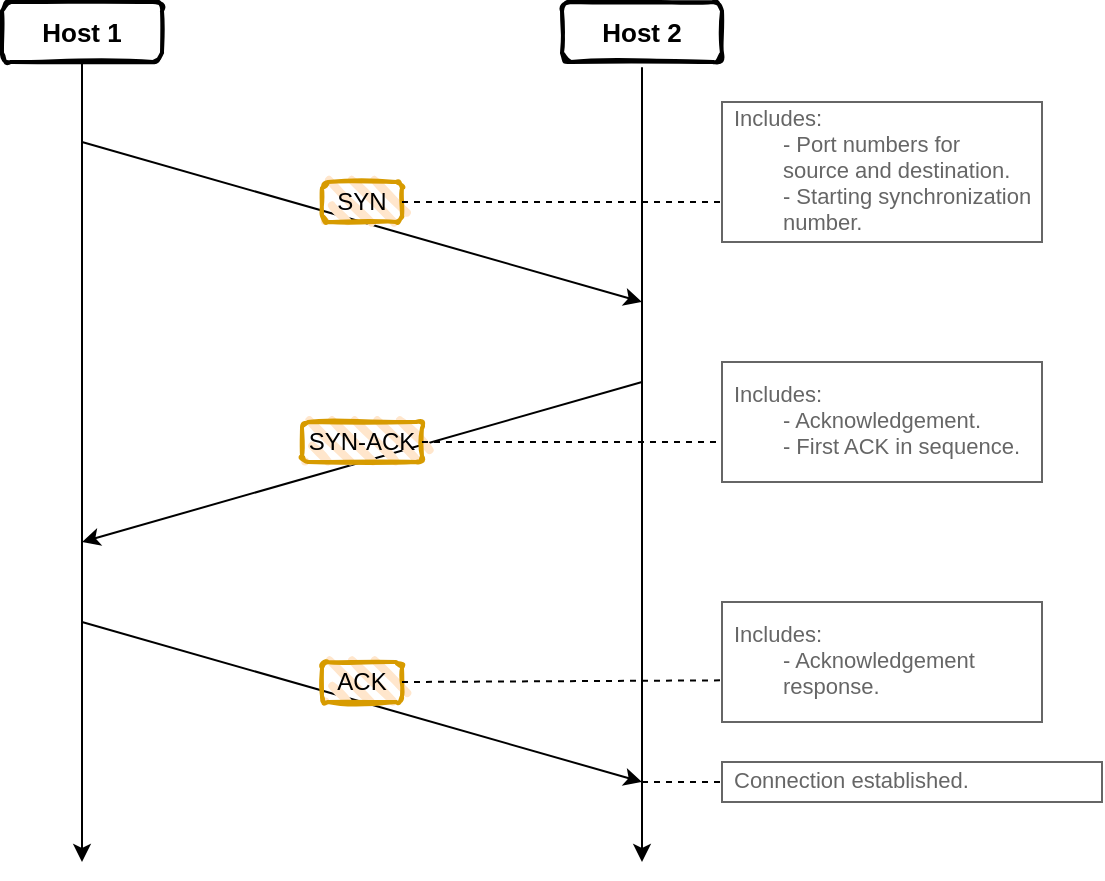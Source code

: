 <mxfile version="22.0.8" type="github">
  <diagram name="Page-1" id="Fre9W52nTvGRokObqQ8m">
    <mxGraphModel dx="1105" dy="596" grid="1" gridSize="10" guides="1" tooltips="1" connect="1" arrows="1" fold="1" page="1" pageScale="1" pageWidth="850" pageHeight="1100" math="0" shadow="0">
      <root>
        <mxCell id="0" />
        <mxCell id="1" parent="0" />
        <mxCell id="kQBGNlBiAI49q5CXOrbh-1" value="" style="endArrow=classic;html=1;rounded=0;" edge="1" parent="1">
          <mxGeometry width="50" height="50" relative="1" as="geometry">
            <mxPoint x="160" y="80" as="sourcePoint" />
            <mxPoint x="160" y="480" as="targetPoint" />
          </mxGeometry>
        </mxCell>
        <mxCell id="kQBGNlBiAI49q5CXOrbh-2" value="" style="endArrow=classic;html=1;rounded=0;" edge="1" parent="1">
          <mxGeometry width="50" height="50" relative="1" as="geometry">
            <mxPoint x="440" y="80" as="sourcePoint" />
            <mxPoint x="440" y="480" as="targetPoint" />
          </mxGeometry>
        </mxCell>
        <mxCell id="kQBGNlBiAI49q5CXOrbh-3" value="&lt;div style=&quot;font-size: 13px;&quot;&gt;Host 1&lt;/div&gt;" style="rounded=1;whiteSpace=wrap;html=1;strokeWidth=2;fillWeight=4;hachureGap=8;hachureAngle=45;sketch=1;fontSize=13;fontStyle=1" vertex="1" parent="1">
          <mxGeometry x="120" y="50" width="80" height="30" as="geometry" />
        </mxCell>
        <mxCell id="kQBGNlBiAI49q5CXOrbh-4" value="Host 2" style="rounded=1;whiteSpace=wrap;html=1;strokeWidth=2;fillWeight=4;hachureGap=8;hachureAngle=45;sketch=1;fontSize=13;fontStyle=1" vertex="1" parent="1">
          <mxGeometry x="400" y="50" width="80" height="30" as="geometry" />
        </mxCell>
        <mxCell id="kQBGNlBiAI49q5CXOrbh-5" value="" style="endArrow=classic;html=1;rounded=0;" edge="1" parent="1">
          <mxGeometry width="50" height="50" relative="1" as="geometry">
            <mxPoint x="160" y="120" as="sourcePoint" />
            <mxPoint x="440" y="200" as="targetPoint" />
          </mxGeometry>
        </mxCell>
        <mxCell id="kQBGNlBiAI49q5CXOrbh-6" value="" style="endArrow=classic;html=1;rounded=0;" edge="1" parent="1">
          <mxGeometry width="50" height="50" relative="1" as="geometry">
            <mxPoint x="440" y="240" as="sourcePoint" />
            <mxPoint x="160" y="320" as="targetPoint" />
          </mxGeometry>
        </mxCell>
        <mxCell id="kQBGNlBiAI49q5CXOrbh-7" value="" style="endArrow=classic;html=1;rounded=0;" edge="1" parent="1">
          <mxGeometry width="50" height="50" relative="1" as="geometry">
            <mxPoint x="160" y="360" as="sourcePoint" />
            <mxPoint x="440" y="440" as="targetPoint" />
          </mxGeometry>
        </mxCell>
        <mxCell id="kQBGNlBiAI49q5CXOrbh-8" value="&lt;div&gt;SYN&lt;/div&gt;" style="rounded=1;whiteSpace=wrap;html=1;strokeWidth=2;fillWeight=4;hachureGap=8;hachureAngle=45;fillColor=#ffe6cc;sketch=1;strokeColor=#d79b00;" vertex="1" parent="1">
          <mxGeometry x="280" y="140" width="40" height="20" as="geometry" />
        </mxCell>
        <mxCell id="kQBGNlBiAI49q5CXOrbh-10" value="&lt;div&gt;SYN-ACK&lt;/div&gt;" style="rounded=1;whiteSpace=wrap;html=1;strokeWidth=2;fillWeight=4;hachureGap=8;hachureAngle=45;fillColor=#ffe6cc;sketch=1;strokeColor=#d79b00;" vertex="1" parent="1">
          <mxGeometry x="270" y="260" width="60" height="20" as="geometry" />
        </mxCell>
        <mxCell id="kQBGNlBiAI49q5CXOrbh-11" value="ACK" style="rounded=1;whiteSpace=wrap;html=1;strokeWidth=2;fillWeight=4;hachureGap=8;hachureAngle=45;fillColor=#ffe6cc;sketch=1;strokeColor=#d79b00;" vertex="1" parent="1">
          <mxGeometry x="280" y="380" width="40" height="20" as="geometry" />
        </mxCell>
        <mxCell id="kQBGNlBiAI49q5CXOrbh-15" value="&lt;div style=&quot;font-size: 11px;&quot;&gt;Includes:&lt;/div&gt;&lt;div style=&quot;font-size: 11px;&quot;&gt;&lt;span style=&quot;white-space: pre; font-size: 11px;&quot;&gt;&#x9;&lt;/span&gt;- Port numbers for &lt;span style=&quot;white-space: pre;&quot;&gt;&#x9;&lt;/span&gt;source and destination.&lt;/div&gt;&lt;div style=&quot;font-size: 11px;&quot;&gt;&lt;span style=&quot;white-space: pre;&quot;&gt;&#x9;&lt;/span&gt;- Starting synchronization &lt;span style=&quot;white-space: pre;&quot;&gt;&#x9;&lt;/span&gt;number.&lt;br style=&quot;font-size: 11px;&quot;&gt;&lt;/div&gt;" style="strokeWidth=1;shadow=0;dashed=0;align=center;html=1;shape=mxgraph.mockup.text.textBox;fontColor=#666666;align=left;fontSize=11;spacingLeft=4;spacingTop=-3;whiteSpace=wrap;strokeColor=#666666;mainText=" vertex="1" parent="1">
          <mxGeometry x="480" y="100" width="160" height="70" as="geometry" />
        </mxCell>
        <mxCell id="kQBGNlBiAI49q5CXOrbh-16" value="&lt;div style=&quot;font-size: 11px;&quot;&gt;Includes:&lt;/div&gt;&lt;div style=&quot;font-size: 11px;&quot;&gt;&lt;span style=&quot;white-space: pre;&quot;&gt;&#x9;&lt;/span&gt;- Acknowledgement.&lt;/div&gt;&lt;div style=&quot;font-size: 11px;&quot;&gt;&lt;span style=&quot;white-space: pre;&quot;&gt;&#x9;&lt;/span&gt;- First ACK in sequence.&lt;br&gt;&lt;/div&gt;" style="strokeWidth=1;shadow=0;dashed=0;align=center;html=1;shape=mxgraph.mockup.text.textBox;fontColor=#666666;align=left;fontSize=11;spacingLeft=4;spacingTop=-3;whiteSpace=wrap;strokeColor=#666666;mainText=" vertex="1" parent="1">
          <mxGeometry x="480" y="230" width="160" height="60" as="geometry" />
        </mxCell>
        <mxCell id="kQBGNlBiAI49q5CXOrbh-17" value="&lt;div style=&quot;font-size: 11px;&quot;&gt;Includes:&lt;/div&gt;&lt;div style=&quot;font-size: 11px;&quot;&gt;&lt;span style=&quot;white-space: pre; font-size: 11px;&quot;&gt;&#x9;&lt;/span&gt;- Acknowledgement &lt;span style=&quot;white-space: pre;&quot;&gt;&#x9;&lt;/span&gt;response.&lt;br&gt;&lt;/div&gt;" style="strokeWidth=1;shadow=0;dashed=0;align=center;html=1;shape=mxgraph.mockup.text.textBox;fontColor=#666666;align=left;fontSize=11;spacingLeft=4;spacingTop=-3;whiteSpace=wrap;strokeColor=#666666;mainText=" vertex="1" parent="1">
          <mxGeometry x="480" y="350" width="160" height="60" as="geometry" />
        </mxCell>
        <mxCell id="kQBGNlBiAI49q5CXOrbh-18" value="Connection established." style="strokeWidth=1;shadow=0;dashed=0;align=center;html=1;shape=mxgraph.mockup.text.textBox;fontColor=#666666;align=left;fontSize=11;spacingLeft=4;spacingTop=-3;whiteSpace=wrap;strokeColor=#666666;mainText=" vertex="1" parent="1">
          <mxGeometry x="480" y="430" width="190" height="20" as="geometry" />
        </mxCell>
        <mxCell id="kQBGNlBiAI49q5CXOrbh-19" value="" style="endArrow=none;dashed=1;html=1;rounded=0;entryX=-0.003;entryY=0.499;entryDx=0;entryDy=0;entryPerimeter=0;" edge="1" parent="1" target="kQBGNlBiAI49q5CXOrbh-18">
          <mxGeometry width="50" height="50" relative="1" as="geometry">
            <mxPoint x="440" y="440" as="sourcePoint" />
            <mxPoint x="400" y="330" as="targetPoint" />
          </mxGeometry>
        </mxCell>
        <mxCell id="kQBGNlBiAI49q5CXOrbh-20" value="" style="endArrow=none;dashed=1;html=1;rounded=0;entryX=-0.002;entryY=0.653;entryDx=0;entryDy=0;entryPerimeter=0;exitX=1;exitY=0.5;exitDx=0;exitDy=0;" edge="1" parent="1" source="kQBGNlBiAI49q5CXOrbh-11" target="kQBGNlBiAI49q5CXOrbh-17">
          <mxGeometry width="50" height="50" relative="1" as="geometry">
            <mxPoint x="450" y="450" as="sourcePoint" />
            <mxPoint x="489" y="450" as="targetPoint" />
          </mxGeometry>
        </mxCell>
        <mxCell id="kQBGNlBiAI49q5CXOrbh-21" value="" style="endArrow=none;dashed=1;html=1;rounded=0;entryX=0;entryY=0.667;entryDx=0;entryDy=0;entryPerimeter=0;exitX=1;exitY=0.5;exitDx=0;exitDy=0;" edge="1" parent="1" source="kQBGNlBiAI49q5CXOrbh-10" target="kQBGNlBiAI49q5CXOrbh-16">
          <mxGeometry width="50" height="50" relative="1" as="geometry">
            <mxPoint x="460" y="460" as="sourcePoint" />
            <mxPoint x="499" y="460" as="targetPoint" />
          </mxGeometry>
        </mxCell>
        <mxCell id="kQBGNlBiAI49q5CXOrbh-22" value="" style="endArrow=none;dashed=1;html=1;rounded=0;exitX=1;exitY=0.5;exitDx=0;exitDy=0;" edge="1" parent="1" source="kQBGNlBiAI49q5CXOrbh-8">
          <mxGeometry width="50" height="50" relative="1" as="geometry">
            <mxPoint x="340" y="280" as="sourcePoint" />
            <mxPoint x="480" y="150" as="targetPoint" />
          </mxGeometry>
        </mxCell>
      </root>
    </mxGraphModel>
  </diagram>
</mxfile>
